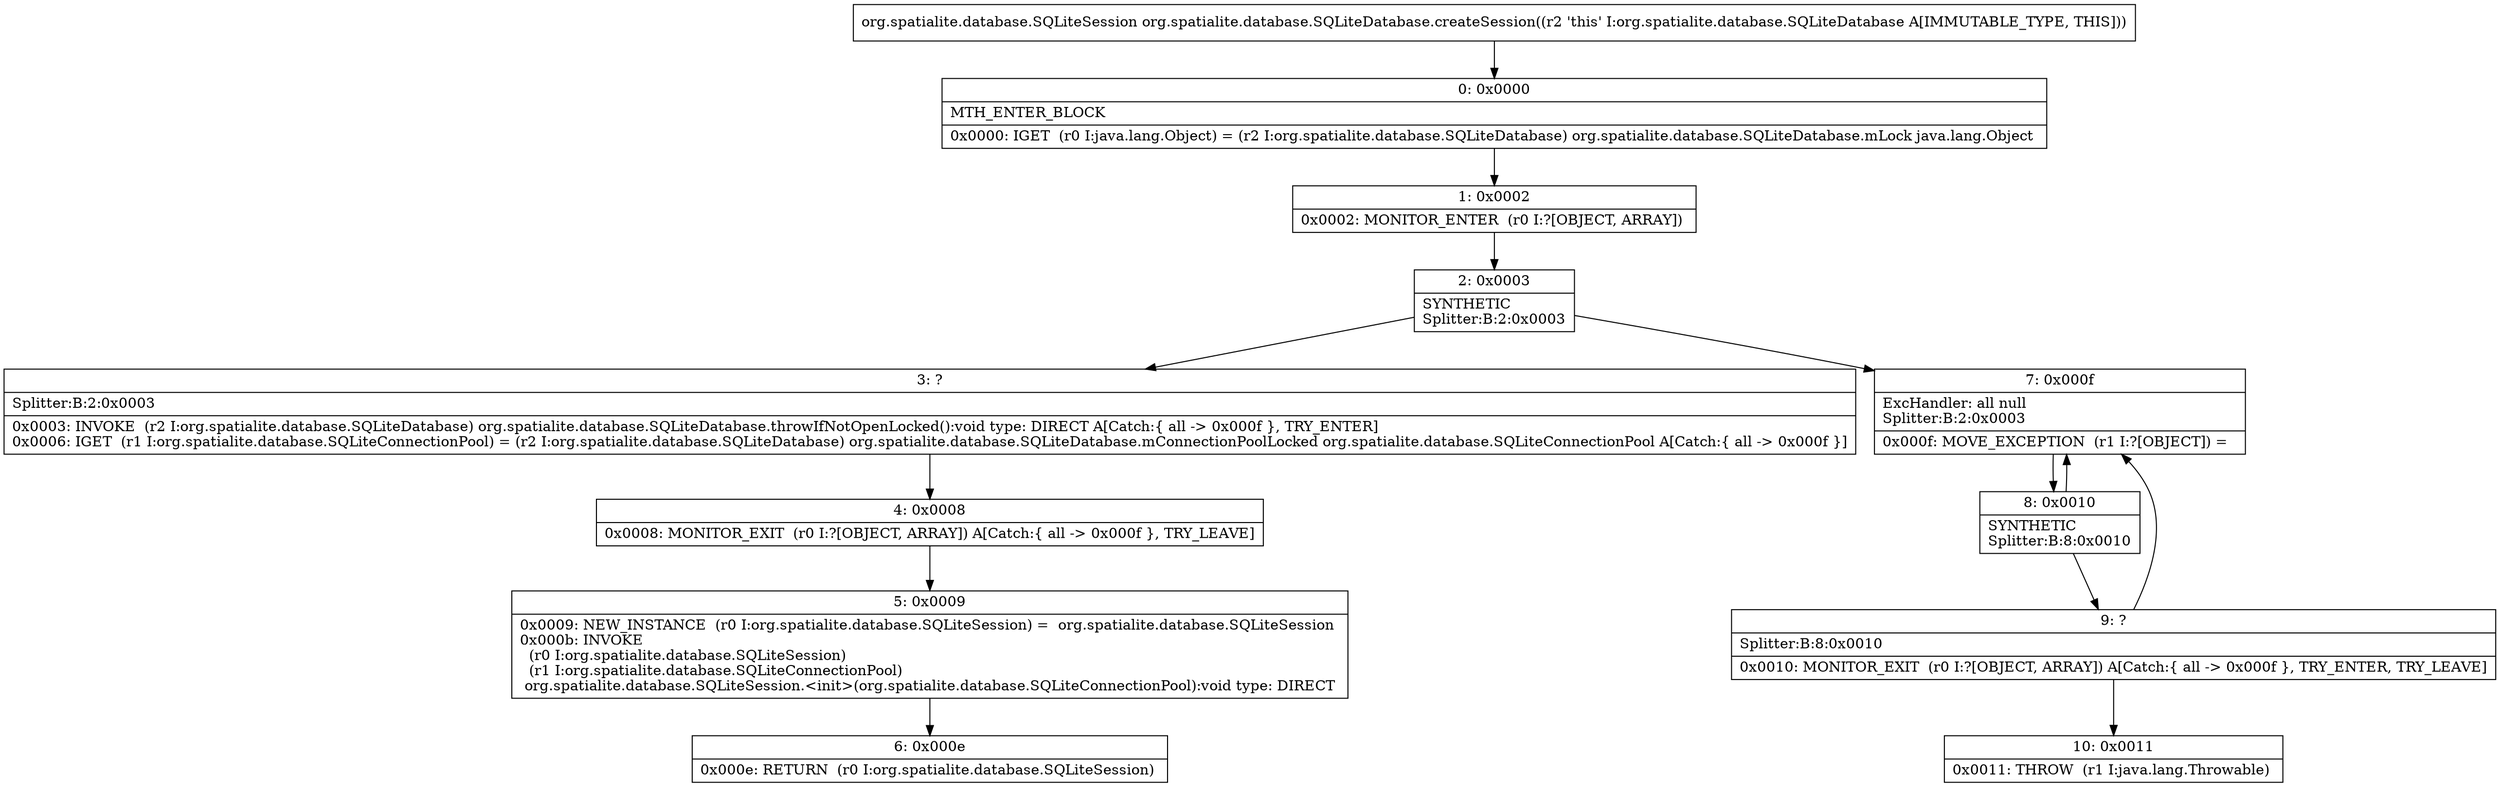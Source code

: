 digraph "CFG fororg.spatialite.database.SQLiteDatabase.createSession()Lorg\/spatialite\/database\/SQLiteSession;" {
Node_0 [shape=record,label="{0\:\ 0x0000|MTH_ENTER_BLOCK\l|0x0000: IGET  (r0 I:java.lang.Object) = (r2 I:org.spatialite.database.SQLiteDatabase) org.spatialite.database.SQLiteDatabase.mLock java.lang.Object \l}"];
Node_1 [shape=record,label="{1\:\ 0x0002|0x0002: MONITOR_ENTER  (r0 I:?[OBJECT, ARRAY]) \l}"];
Node_2 [shape=record,label="{2\:\ 0x0003|SYNTHETIC\lSplitter:B:2:0x0003\l}"];
Node_3 [shape=record,label="{3\:\ ?|Splitter:B:2:0x0003\l|0x0003: INVOKE  (r2 I:org.spatialite.database.SQLiteDatabase) org.spatialite.database.SQLiteDatabase.throwIfNotOpenLocked():void type: DIRECT A[Catch:\{ all \-\> 0x000f \}, TRY_ENTER]\l0x0006: IGET  (r1 I:org.spatialite.database.SQLiteConnectionPool) = (r2 I:org.spatialite.database.SQLiteDatabase) org.spatialite.database.SQLiteDatabase.mConnectionPoolLocked org.spatialite.database.SQLiteConnectionPool A[Catch:\{ all \-\> 0x000f \}]\l}"];
Node_4 [shape=record,label="{4\:\ 0x0008|0x0008: MONITOR_EXIT  (r0 I:?[OBJECT, ARRAY]) A[Catch:\{ all \-\> 0x000f \}, TRY_LEAVE]\l}"];
Node_5 [shape=record,label="{5\:\ 0x0009|0x0009: NEW_INSTANCE  (r0 I:org.spatialite.database.SQLiteSession) =  org.spatialite.database.SQLiteSession \l0x000b: INVOKE  \l  (r0 I:org.spatialite.database.SQLiteSession)\l  (r1 I:org.spatialite.database.SQLiteConnectionPool)\l org.spatialite.database.SQLiteSession.\<init\>(org.spatialite.database.SQLiteConnectionPool):void type: DIRECT \l}"];
Node_6 [shape=record,label="{6\:\ 0x000e|0x000e: RETURN  (r0 I:org.spatialite.database.SQLiteSession) \l}"];
Node_7 [shape=record,label="{7\:\ 0x000f|ExcHandler: all null\lSplitter:B:2:0x0003\l|0x000f: MOVE_EXCEPTION  (r1 I:?[OBJECT]) =  \l}"];
Node_8 [shape=record,label="{8\:\ 0x0010|SYNTHETIC\lSplitter:B:8:0x0010\l}"];
Node_9 [shape=record,label="{9\:\ ?|Splitter:B:8:0x0010\l|0x0010: MONITOR_EXIT  (r0 I:?[OBJECT, ARRAY]) A[Catch:\{ all \-\> 0x000f \}, TRY_ENTER, TRY_LEAVE]\l}"];
Node_10 [shape=record,label="{10\:\ 0x0011|0x0011: THROW  (r1 I:java.lang.Throwable) \l}"];
MethodNode[shape=record,label="{org.spatialite.database.SQLiteSession org.spatialite.database.SQLiteDatabase.createSession((r2 'this' I:org.spatialite.database.SQLiteDatabase A[IMMUTABLE_TYPE, THIS])) }"];
MethodNode -> Node_0;
Node_0 -> Node_1;
Node_1 -> Node_2;
Node_2 -> Node_3;
Node_2 -> Node_7;
Node_3 -> Node_4;
Node_4 -> Node_5;
Node_5 -> Node_6;
Node_7 -> Node_8;
Node_8 -> Node_9;
Node_8 -> Node_7;
Node_9 -> Node_10;
Node_9 -> Node_7;
}

